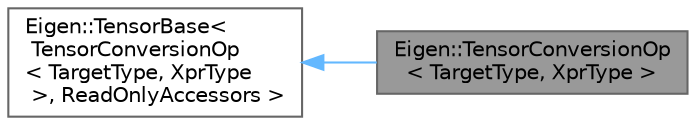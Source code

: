 digraph "Eigen::TensorConversionOp&lt; TargetType, XprType &gt;"
{
 // LATEX_PDF_SIZE
  bgcolor="transparent";
  edge [fontname=Helvetica,fontsize=10,labelfontname=Helvetica,labelfontsize=10];
  node [fontname=Helvetica,fontsize=10,shape=box,height=0.2,width=0.4];
  rankdir="LR";
  Node1 [id="Node000001",label="Eigen::TensorConversionOp\l\< TargetType, XprType \>",height=0.2,width=0.4,color="gray40", fillcolor="grey60", style="filled", fontcolor="black",tooltip="Tensor conversion class. This class makes it possible to vectorize type casting operations when the n..."];
  Node2 -> Node1 [id="edge1_Node000001_Node000002",dir="back",color="steelblue1",style="solid",tooltip=" "];
  Node2 [id="Node000002",label="Eigen::TensorBase\<\l TensorConversionOp\l\< TargetType, XprType\l \>, ReadOnlyAccessors \>",height=0.2,width=0.4,color="gray40", fillcolor="white", style="filled",URL="$class_eigen_1_1_tensor_base.html",tooltip=" "];
}
